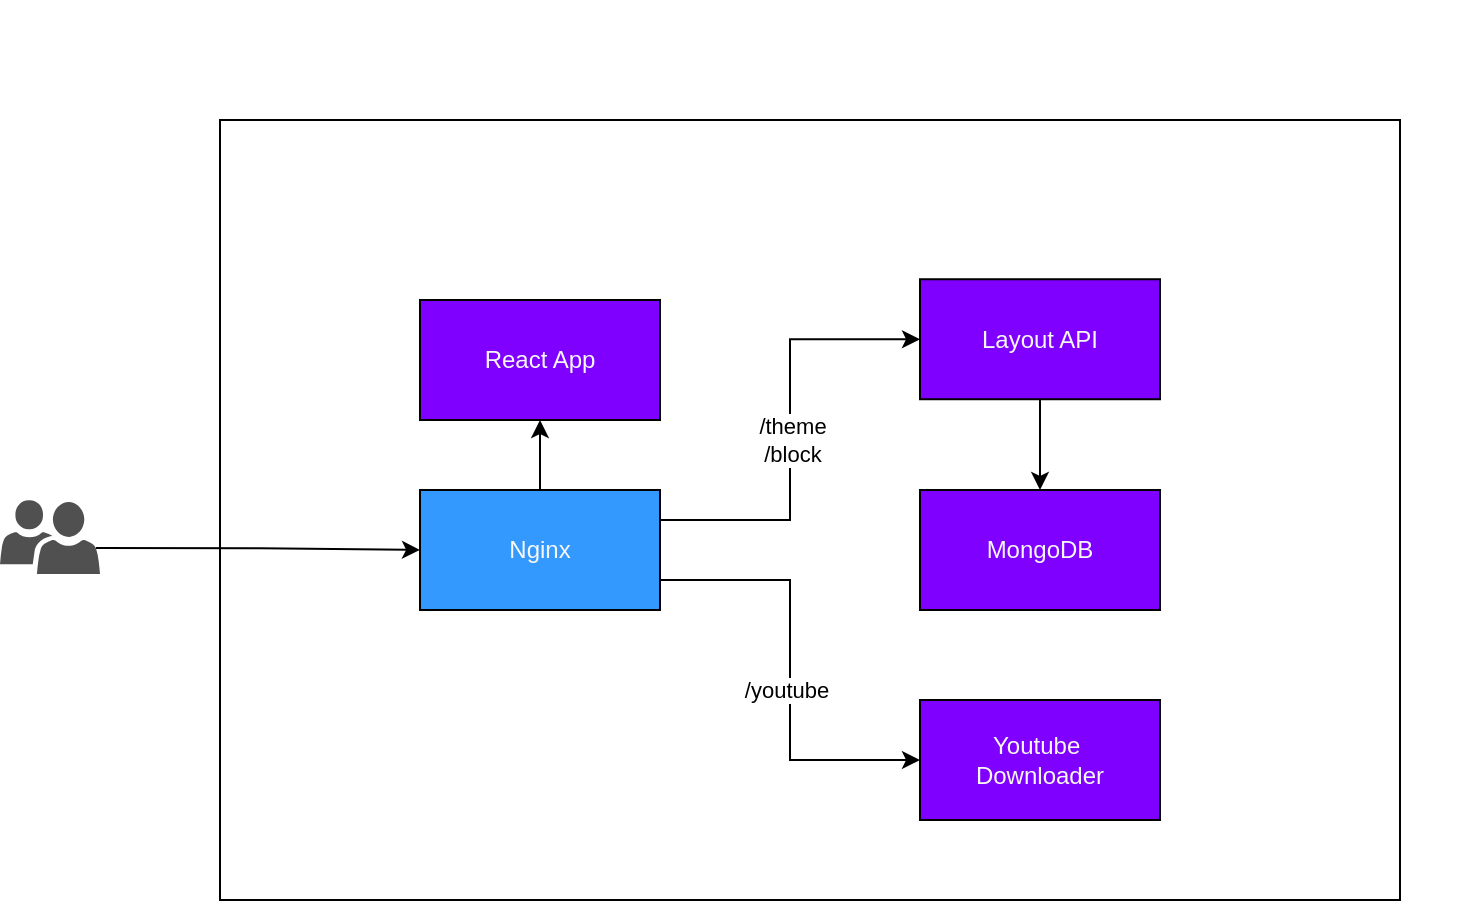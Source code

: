 <mxfile version="24.0.7" type="device">
  <diagram name="Page-1" id="TNsti-CCrty4biNya1Eu">
    <mxGraphModel dx="1615" dy="803" grid="1" gridSize="10" guides="1" tooltips="1" connect="1" arrows="1" fold="1" page="1" pageScale="1" pageWidth="850" pageHeight="1100" math="0" shadow="0">
      <root>
        <mxCell id="0" />
        <mxCell id="1" parent="0" />
        <mxCell id="ybJYUQEPT-8lFcghtD5--25" value="" style="rounded=0;whiteSpace=wrap;html=1;" vertex="1" parent="1">
          <mxGeometry x="160" y="60" width="590" height="390" as="geometry" />
        </mxCell>
        <mxCell id="ybJYUQEPT-8lFcghtD5--12" style="edgeStyle=orthogonalEdgeStyle;rounded=0;orthogonalLoop=1;jettySize=auto;html=1;exitX=0;exitY=0.5;exitDx=0;exitDy=0;entryX=1;entryY=0.25;entryDx=0;entryDy=0;startArrow=classic;startFill=1;endArrow=none;endFill=0;" edge="1" parent="1" source="ybJYUQEPT-8lFcghtD5--2" target="ybJYUQEPT-8lFcghtD5--9">
          <mxGeometry relative="1" as="geometry" />
        </mxCell>
        <mxCell id="ybJYUQEPT-8lFcghtD5--27" value="/theme&lt;div&gt;/block&lt;/div&gt;" style="edgeLabel;html=1;align=center;verticalAlign=middle;resizable=0;points=[];" vertex="1" connectable="0" parent="ybJYUQEPT-8lFcghtD5--12">
          <mxGeometry x="0.047" y="1" relative="1" as="geometry">
            <mxPoint as="offset" />
          </mxGeometry>
        </mxCell>
        <mxCell id="ybJYUQEPT-8lFcghtD5--13" style="edgeStyle=orthogonalEdgeStyle;rounded=0;orthogonalLoop=1;jettySize=auto;html=1;exitX=0.5;exitY=1;exitDx=0;exitDy=0;entryX=0.5;entryY=0;entryDx=0;entryDy=0;" edge="1" parent="1" source="ybJYUQEPT-8lFcghtD5--2" target="ybJYUQEPT-8lFcghtD5--3">
          <mxGeometry relative="1" as="geometry" />
        </mxCell>
        <mxCell id="ybJYUQEPT-8lFcghtD5--2" value="&lt;font color=&quot;#f7f7f7&quot;&gt;Layout API&lt;/font&gt;" style="rounded=0;whiteSpace=wrap;html=1;fillColor=#7F00FF;gradientColor=none;" vertex="1" parent="1">
          <mxGeometry x="510" y="139.62" width="120" height="60" as="geometry" />
        </mxCell>
        <mxCell id="ybJYUQEPT-8lFcghtD5--3" value="&lt;font color=&quot;#f7f7f7&quot;&gt;MongoDB&lt;/font&gt;" style="rounded=0;whiteSpace=wrap;html=1;fillColor=#7F00FF;gradientColor=none;" vertex="1" parent="1">
          <mxGeometry x="510" y="245" width="120" height="60" as="geometry" />
        </mxCell>
        <mxCell id="ybJYUQEPT-8lFcghtD5--14" style="edgeStyle=orthogonalEdgeStyle;rounded=0;orthogonalLoop=1;jettySize=auto;html=1;exitX=0;exitY=0.5;exitDx=0;exitDy=0;entryX=1;entryY=0.75;entryDx=0;entryDy=0;startArrow=classic;startFill=1;endArrow=none;endFill=0;" edge="1" parent="1" source="ybJYUQEPT-8lFcghtD5--4" target="ybJYUQEPT-8lFcghtD5--9">
          <mxGeometry relative="1" as="geometry" />
        </mxCell>
        <mxCell id="ybJYUQEPT-8lFcghtD5--28" value="/youtube" style="edgeLabel;html=1;align=center;verticalAlign=middle;resizable=0;points=[];" vertex="1" connectable="0" parent="ybJYUQEPT-8lFcghtD5--14">
          <mxGeometry x="-0.091" y="2" relative="1" as="geometry">
            <mxPoint as="offset" />
          </mxGeometry>
        </mxCell>
        <mxCell id="ybJYUQEPT-8lFcghtD5--4" value="&lt;font color=&quot;#f7f7f7&quot;&gt;Youtube&amp;nbsp;&lt;/font&gt;&lt;div&gt;&lt;font color=&quot;#f7f7f7&quot;&gt;Downloader&lt;/font&gt;&lt;/div&gt;" style="rounded=0;whiteSpace=wrap;html=1;fillColor=#7F00FF;gradientColor=none;" vertex="1" parent="1">
          <mxGeometry x="510" y="350" width="120" height="60" as="geometry" />
        </mxCell>
        <mxCell id="ybJYUQEPT-8lFcghtD5--6" value="" style="shape=image;verticalLabelPosition=bottom;labelBackgroundColor=default;verticalAlign=top;aspect=fixed;imageAspect=0;image=https://banner2.cleanpng.com/20180920/pvl/kisspng-docker-application-software-software-deployment-mi-docker-5ba331e62a2ce0.485.jpg;" vertex="1" parent="1">
          <mxGeometry x="630" y="120" width="75" height="50" as="geometry" />
        </mxCell>
        <mxCell id="ybJYUQEPT-8lFcghtD5--7" value="" style="shape=image;verticalLabelPosition=bottom;labelBackgroundColor=default;verticalAlign=top;aspect=fixed;imageAspect=0;image=https://banner2.cleanpng.com/20180920/pvl/kisspng-docker-application-software-software-deployment-mi-docker-5ba331e62a2ce0.485.jpg;" vertex="1" parent="1">
          <mxGeometry x="640" y="220" width="75" height="50" as="geometry" />
        </mxCell>
        <mxCell id="ybJYUQEPT-8lFcghtD5--8" value="" style="shape=image;verticalLabelPosition=bottom;labelBackgroundColor=default;verticalAlign=top;aspect=fixed;imageAspect=0;image=https://banner2.cleanpng.com/20180920/pvl/kisspng-docker-application-software-software-deployment-mi-docker-5ba331e62a2ce0.485.jpg;" vertex="1" parent="1">
          <mxGeometry x="640" y="330" width="75" height="50" as="geometry" />
        </mxCell>
        <mxCell id="ybJYUQEPT-8lFcghtD5--9" value="&lt;font color=&quot;#f7f7f7&quot;&gt;Nginx&lt;/font&gt;" style="rounded=0;whiteSpace=wrap;html=1;fillColor=#3399FF;gradientColor=none;" vertex="1" parent="1">
          <mxGeometry x="260" y="245" width="120" height="60" as="geometry" />
        </mxCell>
        <mxCell id="ybJYUQEPT-8lFcghtD5--11" value="" style="edgeStyle=orthogonalEdgeStyle;rounded=0;orthogonalLoop=1;jettySize=auto;html=1;startArrow=classic;startFill=1;endArrow=none;endFill=0;" edge="1" parent="1" source="ybJYUQEPT-8lFcghtD5--10" target="ybJYUQEPT-8lFcghtD5--9">
          <mxGeometry relative="1" as="geometry" />
        </mxCell>
        <mxCell id="ybJYUQEPT-8lFcghtD5--10" value="&lt;font color=&quot;#f7f7f7&quot;&gt;React App&lt;/font&gt;" style="rounded=0;whiteSpace=wrap;html=1;fillColor=#7F00FF;gradientColor=none;" vertex="1" parent="1">
          <mxGeometry x="260" y="150" width="120" height="60" as="geometry" />
        </mxCell>
        <mxCell id="ybJYUQEPT-8lFcghtD5--15" value="" style="shape=image;verticalLabelPosition=bottom;labelBackgroundColor=default;verticalAlign=top;aspect=fixed;imageAspect=0;image=https://cdn.iconscout.com/icon/free/png-256/free-nginx-3521604-2945048.png;" vertex="1" parent="1">
          <mxGeometry x="300" y="315" width="45" height="45" as="geometry" />
        </mxCell>
        <mxCell id="ybJYUQEPT-8lFcghtD5--16" value="" style="shape=image;verticalLabelPosition=bottom;labelBackgroundColor=default;verticalAlign=top;aspect=fixed;imageAspect=0;image=https://banner2.cleanpng.com/20180920/pvl/kisspng-docker-application-software-software-deployment-mi-docker-5ba331e62a2ce0.485.jpg;" vertex="1" parent="1">
          <mxGeometry x="340" y="100" width="75" height="50" as="geometry" />
        </mxCell>
        <mxCell id="ybJYUQEPT-8lFcghtD5--17" value="" style="shape=image;verticalLabelPosition=bottom;labelBackgroundColor=default;verticalAlign=top;aspect=fixed;imageAspect=0;image=https://banner2.cleanpng.com/20180507/oqw/kisspng-react-javascript-library-github-backbone-5af0ed697cf665.229.jpg;" vertex="1" parent="1">
          <mxGeometry x="260" y="100" width="50" height="50" as="geometry" />
        </mxCell>
        <mxCell id="ybJYUQEPT-8lFcghtD5--19" value="" style="shape=image;verticalLabelPosition=bottom;labelBackgroundColor=default;verticalAlign=top;aspect=fixed;imageAspect=0;image=https://static-00.iconduck.com/assets.00/node-js-icon-454x512-nztofx17.png;" vertex="1" parent="1">
          <mxGeometry x="586" y="90.0" width="44" height="49.62" as="geometry" />
        </mxCell>
        <mxCell id="ybJYUQEPT-8lFcghtD5--20" value="" style="shape=image;verticalLabelPosition=bottom;labelBackgroundColor=default;verticalAlign=top;aspect=fixed;imageAspect=0;image=https://i.pngimg.me/thumb/f/720/m2i8Z5b1G6K9G6m2.jpg;" vertex="1" parent="1">
          <mxGeometry x="635.6" y="280" width="42.54" height="40" as="geometry" />
        </mxCell>
        <mxCell id="ybJYUQEPT-8lFcghtD5--21" value="" style="shape=image;verticalLabelPosition=bottom;labelBackgroundColor=default;verticalAlign=top;aspect=fixed;imageAspect=0;image=https://uxwing.com/wp-content/themes/uxwing/download/brands-and-social-media/flask-logo-icon.png;" vertex="1" parent="1">
          <mxGeometry x="631.5" y="360" width="92" height="92" as="geometry" />
        </mxCell>
        <mxCell id="ybJYUQEPT-8lFcghtD5--23" value="" style="shape=image;verticalLabelPosition=bottom;labelBackgroundColor=default;verticalAlign=top;aspect=fixed;imageAspect=0;image=https://cdn.icon-icons.com/icons2/2699/PNG/512/expressjs_logo_icon_169185.png;" vertex="1" parent="1">
          <mxGeometry x="540" y="100" width="30" height="30" as="geometry" />
        </mxCell>
        <mxCell id="ybJYUQEPT-8lFcghtD5--26" style="edgeStyle=orthogonalEdgeStyle;rounded=0;orthogonalLoop=1;jettySize=auto;html=1;exitX=0.96;exitY=0.65;exitDx=0;exitDy=0;exitPerimeter=0;entryX=0;entryY=0.5;entryDx=0;entryDy=0;" edge="1" parent="1" source="ybJYUQEPT-8lFcghtD5--24" target="ybJYUQEPT-8lFcghtD5--9">
          <mxGeometry relative="1" as="geometry" />
        </mxCell>
        <mxCell id="ybJYUQEPT-8lFcghtD5--24" value="" style="sketch=0;pointerEvents=1;shadow=0;dashed=0;html=1;strokeColor=none;labelPosition=center;verticalLabelPosition=bottom;verticalAlign=top;align=center;fillColor=#505050;shape=mxgraph.mscae.intune.user_group" vertex="1" parent="1">
          <mxGeometry x="50" y="250" width="50" height="37" as="geometry" />
        </mxCell>
        <mxCell id="ybJYUQEPT-8lFcghtD5--29" value="" style="shape=image;verticalLabelPosition=bottom;labelBackgroundColor=default;verticalAlign=top;aspect=fixed;imageAspect=0;image=https://upload.wikimedia.org/wikipedia/commons/thumb/9/93/Amazon_Web_Services_Logo.svg/1200px-Amazon_Web_Services_Logo.svg.png;" vertex="1" parent="1">
          <mxGeometry x="705" width="83.57" height="50" as="geometry" />
        </mxCell>
      </root>
    </mxGraphModel>
  </diagram>
</mxfile>

